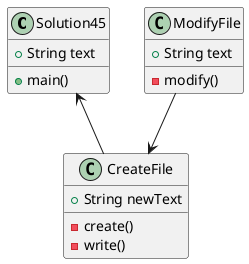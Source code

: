 @startuml
'https://plantuml.com/class-diagram
class Solution45{
    +String text
    +main()

}

class ModifyFile{
    +String text
    -modify()
}

class CreateFile{
    +String newText
    -create()
    -write()
}

Solution45 <-- CreateFile
ModifyFile --> CreateFile

@enduml
